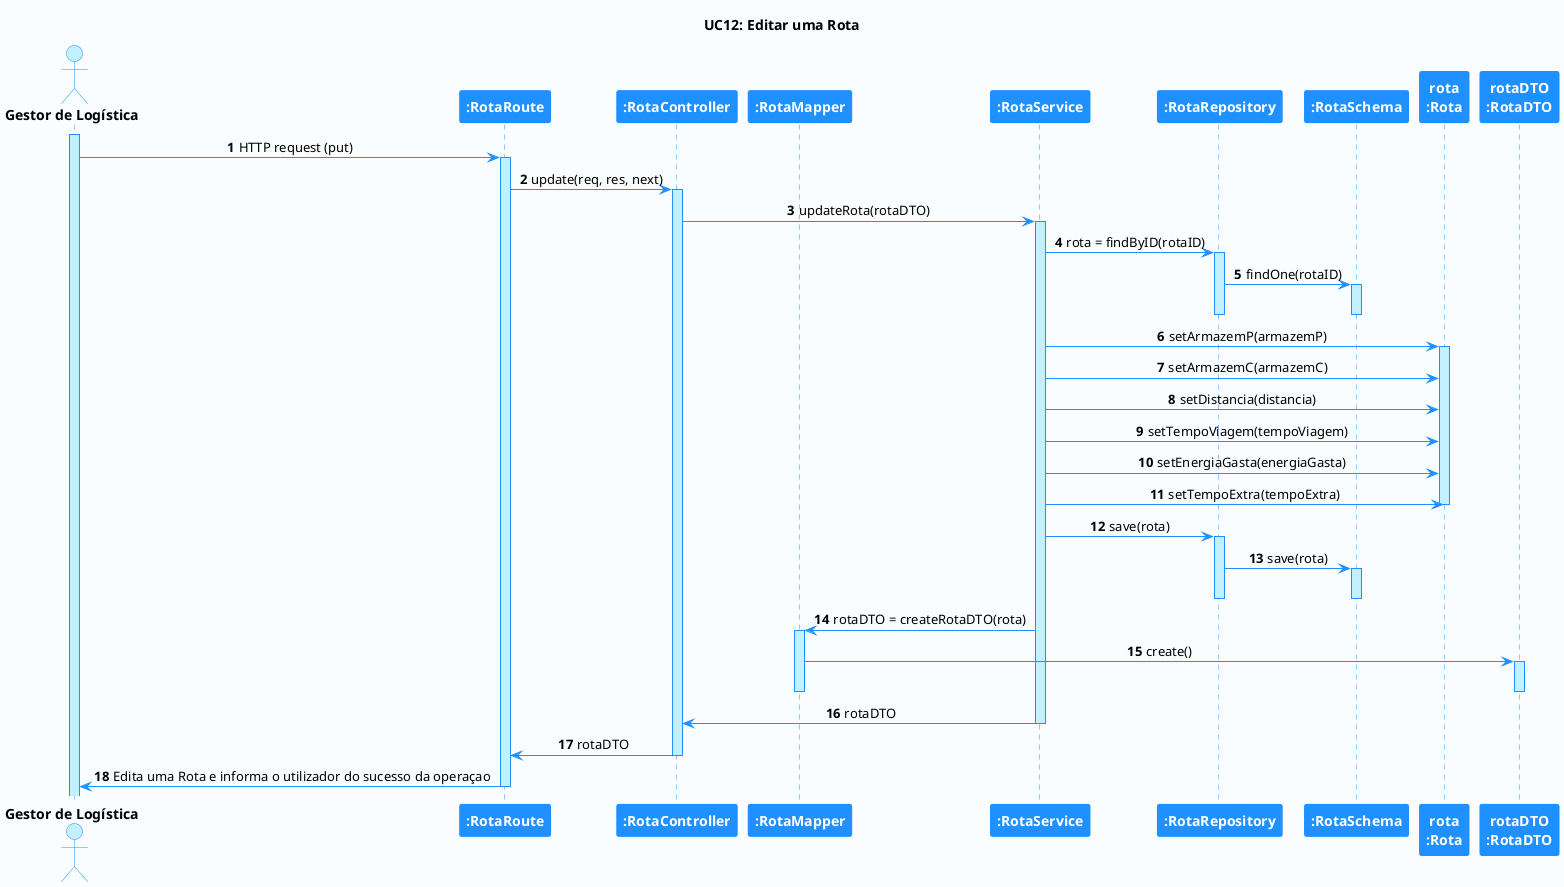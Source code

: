 @startuml hello

'-Style----------------------------------------------------------------------------------------------------------------

autonumber

skinparam DefaultTextAlignment center

skinparam BackgroundColor #fafdff

skinparam sequence {
    LifeLineBorderColor DodgerBlue
    LifeLineBackgroundColor APPLICATION

    ActorBackgroundColor APPLICATION
    ActorBorderColor DodgerBlue

    BackgroundColor #FFFFFF
    ArrowColor DodgerBlue
    BorderColor DodgerBlue

    ParticipantBackgroundColor DodgerBlue
    ParticipantFontColor #FFFFFF
    ParticipantBorderColor DodgerBlue

    GroupBorderColor #082642
    GroupBackgroundColor APPLICATION
}

skinparam note {
    LifeLineBorderColor DodgerBlue
    LifeLineBackgroundColor APPLICATION

    ActorBackgroundColor APPLICATION
    ActorBorderColor DodgerBlue

    BackgroundColor #FFFFFF
    ArrowColor DodgerBlue
    BorderColor DodgerBlue

    ParticipantBackgroundColor DodgerBlue
    ParticipantFontColor #FFFFFF
    ParticipantBorderColor DodgerBlue

    GroupBorderColor #082642
    GroupBackgroundColor APPLICATION
}

'-Title----------------------------------------------------------------------------------------------------------------

title UC12: Editar uma Rota

'-Actors/Participants--------------------------------------------------------------------------------------------------

actor "<b>Gestor de Logística" as A
participant "<b>:RotaRoute" as RR
participant "<b>:RotaController" as RC
participant "<b>:RotaMapper" as RM
participant "<b>:RotaService" as RS
participant "<b>:RotaRepository" as RREP
participant "<b>:RotaSchema" as RSC
participant "<b>rota\n<b>:Rota" as R
participant "<b>rotaDTO\n<b>:RotaDTO" as RD


'-Associations---------------------------------------------------------------------------------------------------------

activate A

A -> RR: HTTP request (put)
activate RR

RR -> RC: update(req, res, next)
activate RC


RC -> RS : updateRota(rotaDTO)
activate RS
RS -> RREP : rota = findByID(rotaID)
activate RREP
RREP -> RSC : findOne(rotaID)
activate RSC
deactivate RSC
deactivate RREP
RS -> R : setArmazemP(armazemP)
activate R
RS -> R : setArmazemC(armazemC)
RS -> R : setDistancia(distancia)
RS -> R : setTempoViagem(tempoViagem)
RS -> R : setEnergiaGasta(energiaGasta)
RS -> R : setTempoExtra(tempoExtra)
deactivate R
RS -> RREP : save(rota)
activate RREP
RREP -> RSC : save(rota)
activate RSC
deactivate RSC
deactivate RREP
RS -> RM : rotaDTO = createRotaDTO(rota)
activate RM
RM -> RD : create()
activate RD
deactivate RD
deactivate RM
RS -> RC : rotaDTO
deactivate RS
RC -> RR: rotaDTO
deactivate RC

RR -> A: Edita uma Rota e informa o utilizador do sucesso da operaçao
deactivate RR
'----------------------------------------------------------------------------------------------------------------------

@enduml